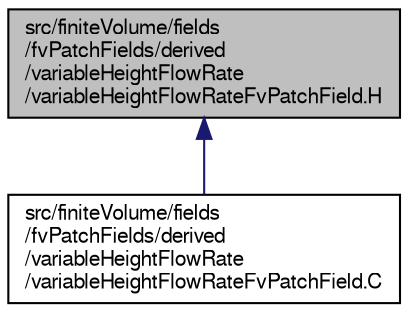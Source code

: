 digraph "src/finiteVolume/fields/fvPatchFields/derived/variableHeightFlowRate/variableHeightFlowRateFvPatchField.H"
{
  bgcolor="transparent";
  edge [fontname="FreeSans",fontsize="10",labelfontname="FreeSans",labelfontsize="10"];
  node [fontname="FreeSans",fontsize="10",shape=record];
  Node189 [label="src/finiteVolume/fields\l/fvPatchFields/derived\l/variableHeightFlowRate\l/variableHeightFlowRateFvPatchField.H",height=0.2,width=0.4,color="black", fillcolor="grey75", style="filled", fontcolor="black"];
  Node189 -> Node190 [dir="back",color="midnightblue",fontsize="10",style="solid",fontname="FreeSans"];
  Node190 [label="src/finiteVolume/fields\l/fvPatchFields/derived\l/variableHeightFlowRate\l/variableHeightFlowRateFvPatchField.C",height=0.2,width=0.4,color="black",URL="$a02420.html"];
}
